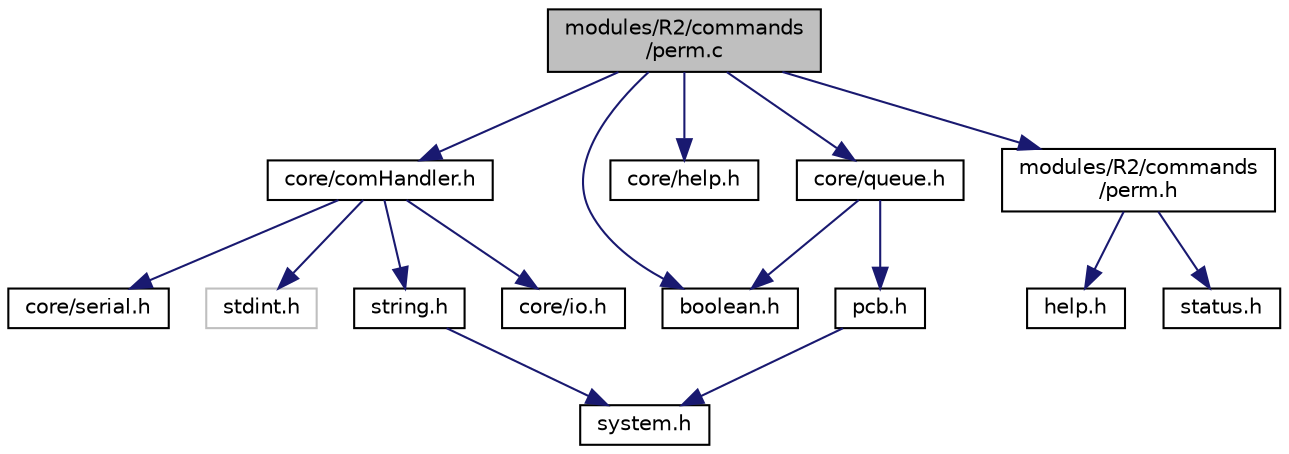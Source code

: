 digraph "modules/R2/commands/perm.c"
{
  edge [fontname="Helvetica",fontsize="10",labelfontname="Helvetica",labelfontsize="10"];
  node [fontname="Helvetica",fontsize="10",shape=record];
  Node1 [label="modules/R2/commands\l/perm.c",height=0.2,width=0.4,color="black", fillcolor="grey75", style="filled", fontcolor="black"];
  Node1 -> Node2 [color="midnightblue",fontsize="10",style="solid",fontname="Helvetica"];
  Node2 [label="boolean.h",height=0.2,width=0.4,color="black", fillcolor="white", style="filled",URL="$boolean_8h.html"];
  Node1 -> Node3 [color="midnightblue",fontsize="10",style="solid",fontname="Helvetica"];
  Node3 [label="core/comHandler.h",height=0.2,width=0.4,color="black", fillcolor="white", style="filled",URL="$com_handler_8h.html"];
  Node3 -> Node4 [color="midnightblue",fontsize="10",style="solid",fontname="Helvetica"];
  Node4 [label="stdint.h",height=0.2,width=0.4,color="grey75", fillcolor="white", style="filled"];
  Node3 -> Node5 [color="midnightblue",fontsize="10",style="solid",fontname="Helvetica"];
  Node5 [label="string.h",height=0.2,width=0.4,color="black", fillcolor="white", style="filled",URL="$string_8h.html"];
  Node5 -> Node6 [color="midnightblue",fontsize="10",style="solid",fontname="Helvetica"];
  Node6 [label="system.h",height=0.2,width=0.4,color="black", fillcolor="white", style="filled",URL="$system_8h.html"];
  Node3 -> Node7 [color="midnightblue",fontsize="10",style="solid",fontname="Helvetica"];
  Node7 [label="core/io.h",height=0.2,width=0.4,color="black", fillcolor="white", style="filled",URL="$io_8h.html"];
  Node3 -> Node8 [color="midnightblue",fontsize="10",style="solid",fontname="Helvetica"];
  Node8 [label="core/serial.h",height=0.2,width=0.4,color="black", fillcolor="white", style="filled",URL="$serial_8h.html"];
  Node1 -> Node9 [color="midnightblue",fontsize="10",style="solid",fontname="Helvetica"];
  Node9 [label="core/help.h",height=0.2,width=0.4,color="black", fillcolor="white", style="filled",URL="$core_2help_8h.html"];
  Node1 -> Node10 [color="midnightblue",fontsize="10",style="solid",fontname="Helvetica"];
  Node10 [label="core/queue.h",height=0.2,width=0.4,color="black", fillcolor="white", style="filled",URL="$queue_8h.html"];
  Node10 -> Node11 [color="midnightblue",fontsize="10",style="solid",fontname="Helvetica"];
  Node11 [label="pcb.h",height=0.2,width=0.4,color="black", fillcolor="white", style="filled",URL="$pcb_8h.html"];
  Node11 -> Node6 [color="midnightblue",fontsize="10",style="solid",fontname="Helvetica"];
  Node10 -> Node2 [color="midnightblue",fontsize="10",style="solid",fontname="Helvetica"];
  Node1 -> Node12 [color="midnightblue",fontsize="10",style="solid",fontname="Helvetica"];
  Node12 [label="modules/R2/commands\l/perm.h",height=0.2,width=0.4,color="black", fillcolor="white", style="filled",URL="$perm_8h.html"];
  Node12 -> Node13 [color="midnightblue",fontsize="10",style="solid",fontname="Helvetica"];
  Node13 [label="help.h",height=0.2,width=0.4,color="black", fillcolor="white", style="filled",URL="$modules_2_r2_2commands_2help_8h.html"];
  Node12 -> Node14 [color="midnightblue",fontsize="10",style="solid",fontname="Helvetica"];
  Node14 [label="status.h",height=0.2,width=0.4,color="black", fillcolor="white", style="filled",URL="$status_8h.html"];
}
